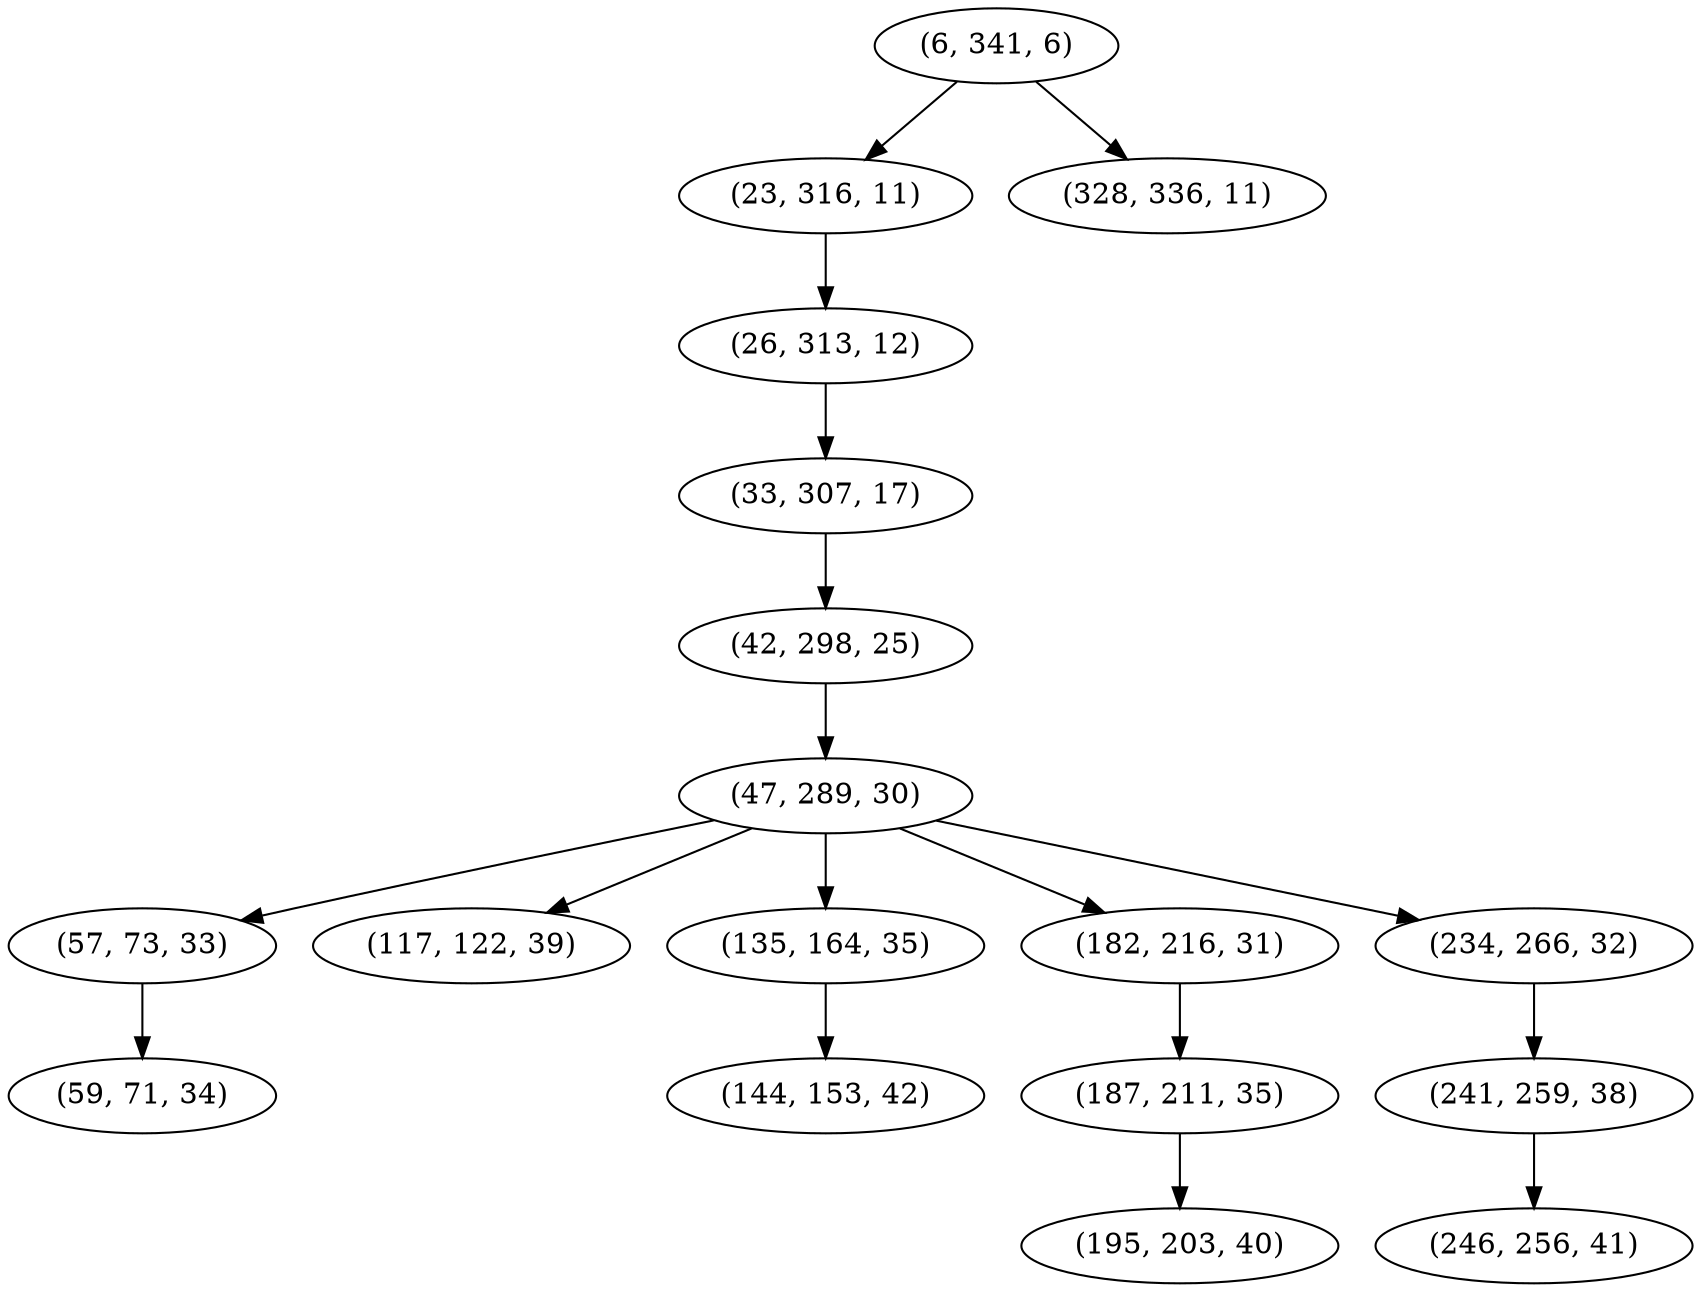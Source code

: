 digraph tree {
    "(6, 341, 6)";
    "(23, 316, 11)";
    "(26, 313, 12)";
    "(33, 307, 17)";
    "(42, 298, 25)";
    "(47, 289, 30)";
    "(57, 73, 33)";
    "(59, 71, 34)";
    "(117, 122, 39)";
    "(135, 164, 35)";
    "(144, 153, 42)";
    "(182, 216, 31)";
    "(187, 211, 35)";
    "(195, 203, 40)";
    "(234, 266, 32)";
    "(241, 259, 38)";
    "(246, 256, 41)";
    "(328, 336, 11)";
    "(6, 341, 6)" -> "(23, 316, 11)";
    "(6, 341, 6)" -> "(328, 336, 11)";
    "(23, 316, 11)" -> "(26, 313, 12)";
    "(26, 313, 12)" -> "(33, 307, 17)";
    "(33, 307, 17)" -> "(42, 298, 25)";
    "(42, 298, 25)" -> "(47, 289, 30)";
    "(47, 289, 30)" -> "(57, 73, 33)";
    "(47, 289, 30)" -> "(117, 122, 39)";
    "(47, 289, 30)" -> "(135, 164, 35)";
    "(47, 289, 30)" -> "(182, 216, 31)";
    "(47, 289, 30)" -> "(234, 266, 32)";
    "(57, 73, 33)" -> "(59, 71, 34)";
    "(135, 164, 35)" -> "(144, 153, 42)";
    "(182, 216, 31)" -> "(187, 211, 35)";
    "(187, 211, 35)" -> "(195, 203, 40)";
    "(234, 266, 32)" -> "(241, 259, 38)";
    "(241, 259, 38)" -> "(246, 256, 41)";
}
